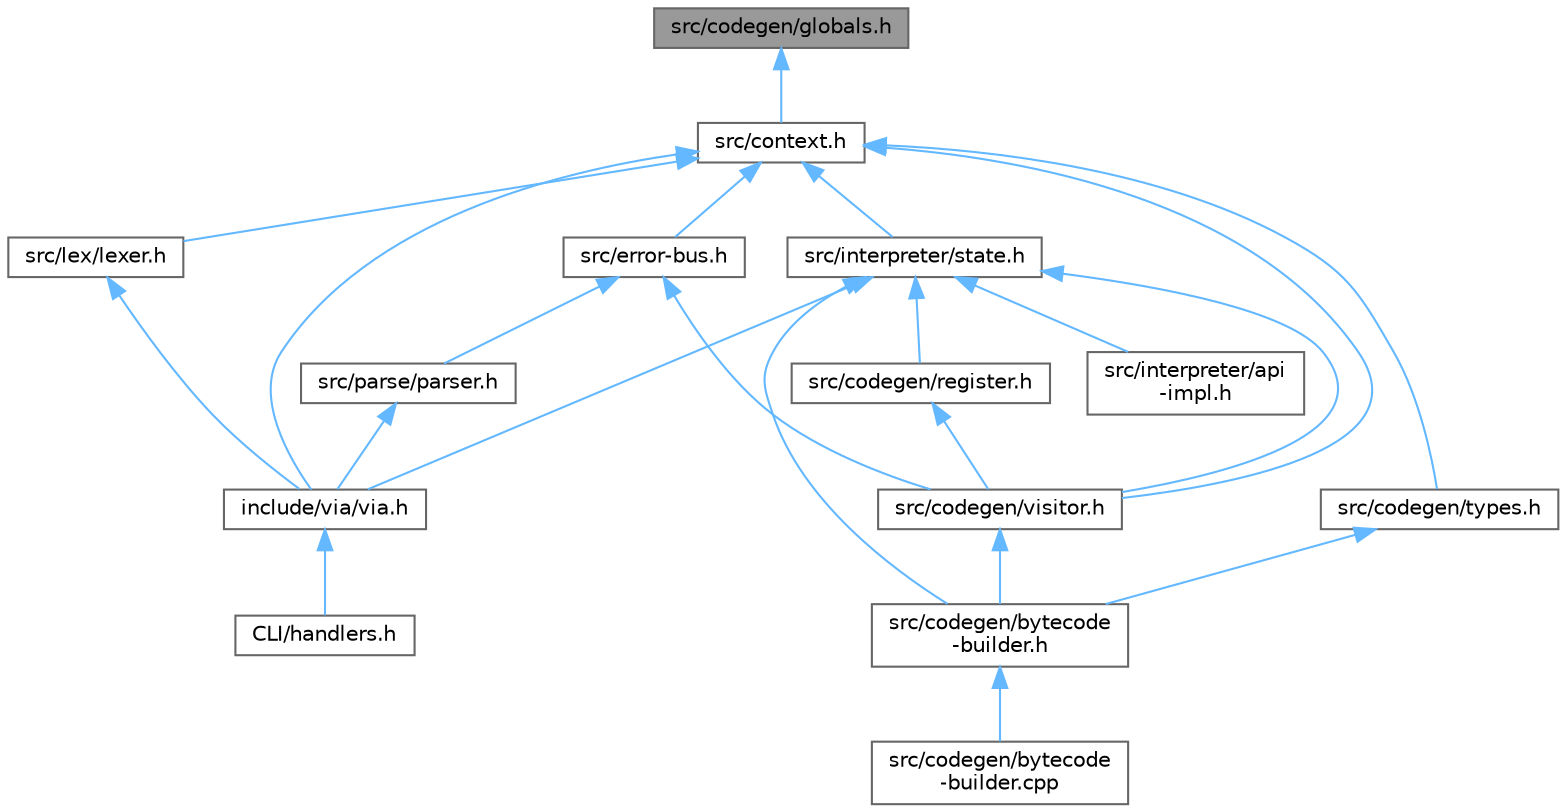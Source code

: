 digraph "src/codegen/globals.h"
{
 // LATEX_PDF_SIZE
  bgcolor="transparent";
  edge [fontname=Helvetica,fontsize=10,labelfontname=Helvetica,labelfontsize=10];
  node [fontname=Helvetica,fontsize=10,shape=box,height=0.2,width=0.4];
  Node1 [id="Node000001",label="src/codegen/globals.h",height=0.2,width=0.4,color="gray40", fillcolor="grey60", style="filled", fontcolor="black",tooltip="Declares all necessary components for the compiler to track global variables."];
  Node1 -> Node2 [id="edge1_Node000001_Node000002",dir="back",color="steelblue1",style="solid",tooltip=" "];
  Node2 [id="Node000002",label="src/context.h",height=0.2,width=0.4,color="grey40", fillcolor="white", style="filled",URL="$context_8h_source.html",tooltip=" "];
  Node2 -> Node3 [id="edge2_Node000002_Node000003",dir="back",color="steelblue1",style="solid",tooltip=" "];
  Node3 [id="Node000003",label="include/via/via.h",height=0.2,width=0.4,color="grey40", fillcolor="white", style="filled",URL="$via_8h_source.html",tooltip=" "];
  Node3 -> Node4 [id="edge3_Node000003_Node000004",dir="back",color="steelblue1",style="solid",tooltip=" "];
  Node4 [id="Node000004",label="CLI/handlers.h",height=0.2,width=0.4,color="grey40", fillcolor="white", style="filled",URL="$handlers_8h_source.html",tooltip=" "];
  Node2 -> Node5 [id="edge4_Node000002_Node000005",dir="back",color="steelblue1",style="solid",tooltip=" "];
  Node5 [id="Node000005",label="src/codegen/types.h",height=0.2,width=0.4,color="grey40", fillcolor="white", style="filled",URL="$types_8h.html",tooltip="Declares all compilation-time type related core and utilities."];
  Node5 -> Node6 [id="edge5_Node000005_Node000006",dir="back",color="steelblue1",style="solid",tooltip=" "];
  Node6 [id="Node000006",label="src/codegen/bytecode\l-builder.h",height=0.2,width=0.4,color="grey40", fillcolor="white", style="filled",URL="$bytecode-builder_8h.html",tooltip="Declares the BytecodeBuilder class along with utility."];
  Node6 -> Node7 [id="edge6_Node000006_Node000007",dir="back",color="steelblue1",style="solid",tooltip=" "];
  Node7 [id="Node000007",label="src/codegen/bytecode\l-builder.cpp",height=0.2,width=0.4,color="grey40", fillcolor="white", style="filled",URL="$bytecode-builder_8cpp.html",tooltip="BytecodeBuilder class imeplementation."];
  Node2 -> Node8 [id="edge7_Node000002_Node000008",dir="back",color="steelblue1",style="solid",tooltip=" "];
  Node8 [id="Node000008",label="src/codegen/visitor.h",height=0.2,width=0.4,color="grey40", fillcolor="white", style="filled",URL="$visitor_8h.html",tooltip="Declares visitor interfaces for the Abstract Syntax Tree (AST) used in the via compiler."];
  Node8 -> Node6 [id="edge8_Node000008_Node000006",dir="back",color="steelblue1",style="solid",tooltip=" "];
  Node2 -> Node9 [id="edge9_Node000002_Node000009",dir="back",color="steelblue1",style="solid",tooltip=" "];
  Node9 [id="Node000009",label="src/error-bus.h",height=0.2,width=0.4,color="grey40", fillcolor="white", style="filled",URL="$error-bus_8h_source.html",tooltip=" "];
  Node9 -> Node8 [id="edge10_Node000009_Node000008",dir="back",color="steelblue1",style="solid",tooltip=" "];
  Node9 -> Node10 [id="edge11_Node000009_Node000010",dir="back",color="steelblue1",style="solid",tooltip=" "];
  Node10 [id="Node000010",label="src/parse/parser.h",height=0.2,width=0.4,color="grey40", fillcolor="white", style="filled",URL="$parser_8h_source.html",tooltip=" "];
  Node10 -> Node3 [id="edge12_Node000010_Node000003",dir="back",color="steelblue1",style="solid",tooltip=" "];
  Node2 -> Node11 [id="edge13_Node000002_Node000011",dir="back",color="steelblue1",style="solid",tooltip=" "];
  Node11 [id="Node000011",label="src/interpreter/state.h",height=0.2,width=0.4,color="grey40", fillcolor="white", style="filled",URL="$state_8h.html",tooltip="Declares the State class and related components for managing VM execution."];
  Node11 -> Node3 [id="edge14_Node000011_Node000003",dir="back",color="steelblue1",style="solid",tooltip=" "];
  Node11 -> Node6 [id="edge15_Node000011_Node000006",dir="back",color="steelblue1",style="solid",tooltip=" "];
  Node11 -> Node12 [id="edge16_Node000011_Node000012",dir="back",color="steelblue1",style="solid",tooltip=" "];
  Node12 [id="Node000012",label="src/codegen/register.h",height=0.2,width=0.4,color="grey40", fillcolor="white", style="filled",URL="$register_8h.html",tooltip="Declares compile-time register semantics."];
  Node12 -> Node8 [id="edge17_Node000012_Node000008",dir="back",color="steelblue1",style="solid",tooltip=" "];
  Node11 -> Node8 [id="edge18_Node000011_Node000008",dir="back",color="steelblue1",style="solid",tooltip=" "];
  Node11 -> Node13 [id="edge19_Node000011_Node000013",dir="back",color="steelblue1",style="solid",tooltip=" "];
  Node13 [id="Node000013",label="src/interpreter/api\l-impl.h",height=0.2,width=0.4,color="grey40", fillcolor="white", style="filled",URL="$api-impl_8h.html",tooltip="Internal interpreter API implementation."];
  Node2 -> Node14 [id="edge20_Node000002_Node000014",dir="back",color="steelblue1",style="solid",tooltip=" "];
  Node14 [id="Node000014",label="src/lex/lexer.h",height=0.2,width=0.4,color="grey40", fillcolor="white", style="filled",URL="$lexer_8h_source.html",tooltip=" "];
  Node14 -> Node3 [id="edge21_Node000014_Node000003",dir="back",color="steelblue1",style="solid",tooltip=" "];
}
